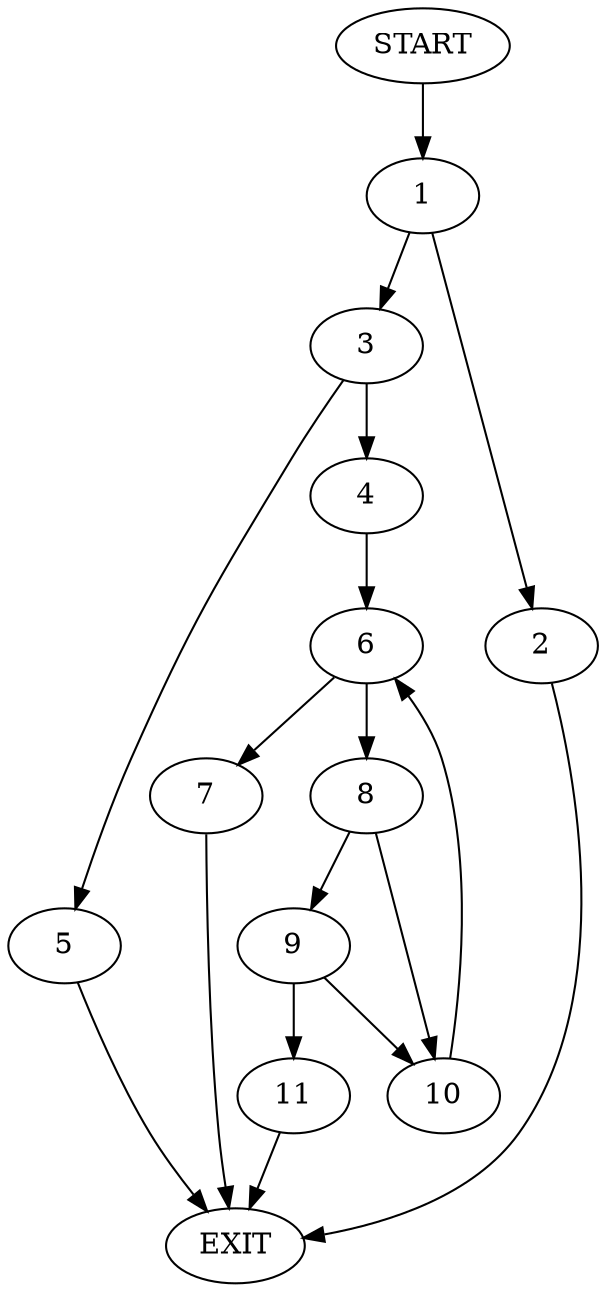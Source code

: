 digraph {
0 [label="START"]
12 [label="EXIT"]
0 -> 1
1 -> 2
1 -> 3
2 -> 12
3 -> 4
3 -> 5
4 -> 6
5 -> 12
6 -> 7
6 -> 8
7 -> 12
8 -> 9
8 -> 10
10 -> 6
9 -> 10
9 -> 11
11 -> 12
}
